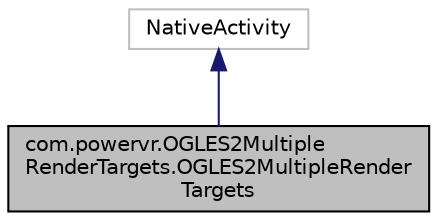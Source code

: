 digraph "com.powervr.OGLES2MultipleRenderTargets.OGLES2MultipleRenderTargets"
{
  edge [fontname="Helvetica",fontsize="10",labelfontname="Helvetica",labelfontsize="10"];
  node [fontname="Helvetica",fontsize="10",shape=record];
  Node1 [label="com.powervr.OGLES2Multiple\lRenderTargets.OGLES2MultipleRender\lTargets",height=0.2,width=0.4,color="black", fillcolor="grey75", style="filled", fontcolor="black"];
  Node2 -> Node1 [dir="back",color="midnightblue",fontsize="10",style="solid",fontname="Helvetica"];
  Node2 [label="NativeActivity",height=0.2,width=0.4,color="grey75", fillcolor="white", style="filled"];
}
